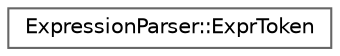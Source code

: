 digraph "Graphical Class Hierarchy"
{
 // INTERACTIVE_SVG=YES
 // LATEX_PDF_SIZE
  bgcolor="transparent";
  edge [fontname=Helvetica,fontsize=10,labelfontname=Helvetica,labelfontsize=10];
  node [fontname=Helvetica,fontsize=10,shape=box,height=0.2,width=0.4];
  rankdir="LR";
  Node0 [label="ExpressionParser::ExprToken",height=0.2,width=0.4,color="grey40", fillcolor="white", style="filled",URL="$d3/d2a/class_expression_parser_1_1_expr_token.html",tooltip="Class representing a token within an expression."];
}
